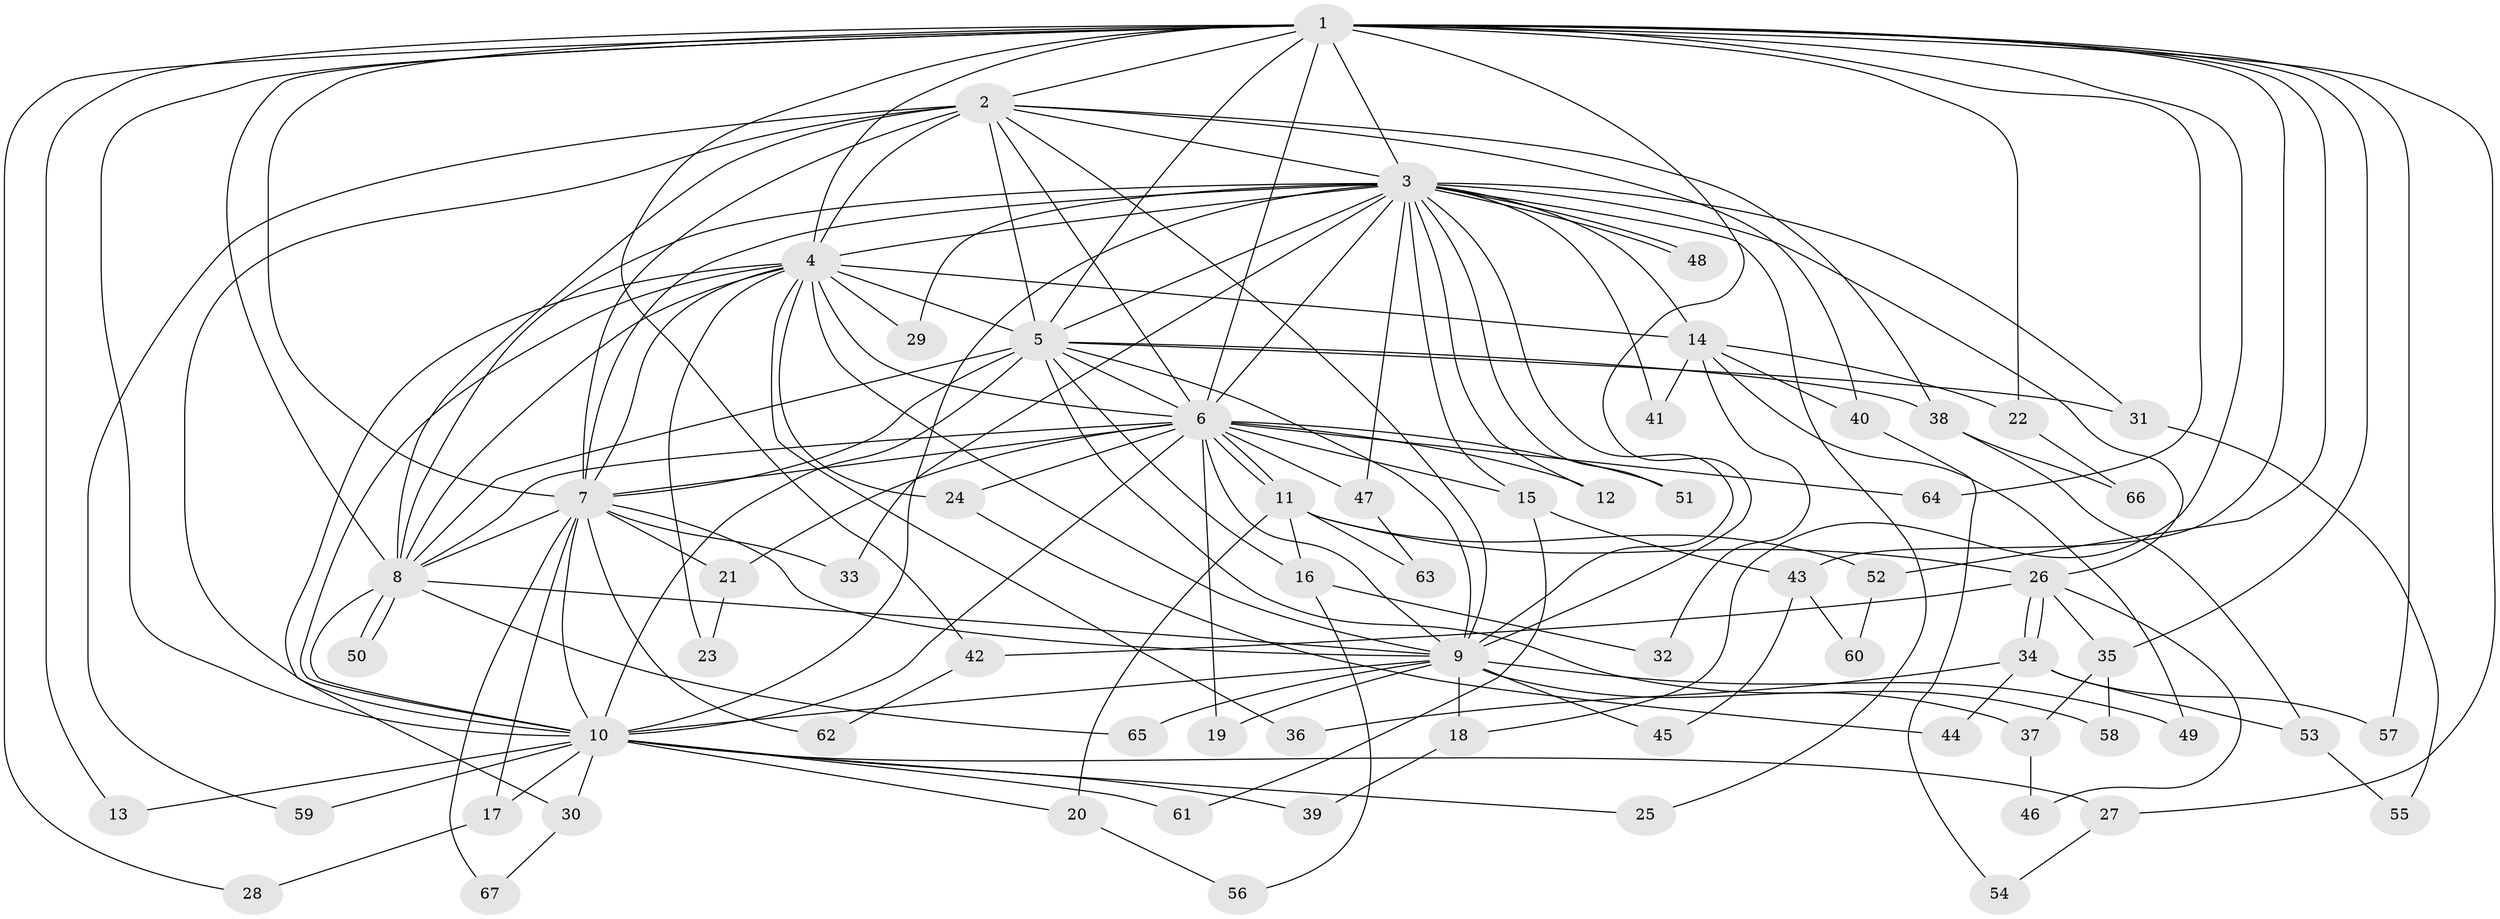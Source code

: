 // Generated by graph-tools (version 1.1) at 2025/44/03/09/25 04:44:41]
// undirected, 67 vertices, 159 edges
graph export_dot {
graph [start="1"]
  node [color=gray90,style=filled];
  1;
  2;
  3;
  4;
  5;
  6;
  7;
  8;
  9;
  10;
  11;
  12;
  13;
  14;
  15;
  16;
  17;
  18;
  19;
  20;
  21;
  22;
  23;
  24;
  25;
  26;
  27;
  28;
  29;
  30;
  31;
  32;
  33;
  34;
  35;
  36;
  37;
  38;
  39;
  40;
  41;
  42;
  43;
  44;
  45;
  46;
  47;
  48;
  49;
  50;
  51;
  52;
  53;
  54;
  55;
  56;
  57;
  58;
  59;
  60;
  61;
  62;
  63;
  64;
  65;
  66;
  67;
  1 -- 2;
  1 -- 3;
  1 -- 4;
  1 -- 5;
  1 -- 6;
  1 -- 7;
  1 -- 8;
  1 -- 9;
  1 -- 10;
  1 -- 13;
  1 -- 18;
  1 -- 22;
  1 -- 27;
  1 -- 28;
  1 -- 35;
  1 -- 42;
  1 -- 43;
  1 -- 52;
  1 -- 57;
  1 -- 64;
  2 -- 3;
  2 -- 4;
  2 -- 5;
  2 -- 6;
  2 -- 7;
  2 -- 8;
  2 -- 9;
  2 -- 10;
  2 -- 38;
  2 -- 40;
  2 -- 59;
  3 -- 4;
  3 -- 5;
  3 -- 6;
  3 -- 7;
  3 -- 8;
  3 -- 9;
  3 -- 10;
  3 -- 12;
  3 -- 14;
  3 -- 15;
  3 -- 25;
  3 -- 26;
  3 -- 29;
  3 -- 31;
  3 -- 33;
  3 -- 41;
  3 -- 47;
  3 -- 48;
  3 -- 48;
  3 -- 51;
  4 -- 5;
  4 -- 6;
  4 -- 7;
  4 -- 8;
  4 -- 9;
  4 -- 10;
  4 -- 14;
  4 -- 23;
  4 -- 24;
  4 -- 29;
  4 -- 30;
  4 -- 36;
  5 -- 6;
  5 -- 7;
  5 -- 8;
  5 -- 9;
  5 -- 10;
  5 -- 16;
  5 -- 31;
  5 -- 38;
  5 -- 58;
  6 -- 7;
  6 -- 8;
  6 -- 9;
  6 -- 10;
  6 -- 11;
  6 -- 11;
  6 -- 12;
  6 -- 15;
  6 -- 19;
  6 -- 21;
  6 -- 24;
  6 -- 47;
  6 -- 51;
  6 -- 64;
  7 -- 8;
  7 -- 9;
  7 -- 10;
  7 -- 17;
  7 -- 21;
  7 -- 33;
  7 -- 62;
  7 -- 67;
  8 -- 9;
  8 -- 10;
  8 -- 50;
  8 -- 50;
  8 -- 65;
  9 -- 10;
  9 -- 18;
  9 -- 19;
  9 -- 37;
  9 -- 45;
  9 -- 49;
  9 -- 65;
  10 -- 13;
  10 -- 17;
  10 -- 20;
  10 -- 25;
  10 -- 27;
  10 -- 30;
  10 -- 39;
  10 -- 59;
  10 -- 61;
  11 -- 16;
  11 -- 20;
  11 -- 26;
  11 -- 52;
  11 -- 63;
  14 -- 22;
  14 -- 32;
  14 -- 40;
  14 -- 41;
  14 -- 49;
  15 -- 43;
  15 -- 61;
  16 -- 32;
  16 -- 56;
  17 -- 28;
  18 -- 39;
  20 -- 56;
  21 -- 23;
  22 -- 66;
  24 -- 44;
  26 -- 34;
  26 -- 34;
  26 -- 35;
  26 -- 42;
  26 -- 46;
  27 -- 54;
  30 -- 67;
  31 -- 55;
  34 -- 36;
  34 -- 44;
  34 -- 53;
  34 -- 57;
  35 -- 37;
  35 -- 58;
  37 -- 46;
  38 -- 53;
  38 -- 66;
  40 -- 54;
  42 -- 62;
  43 -- 45;
  43 -- 60;
  47 -- 63;
  52 -- 60;
  53 -- 55;
}
